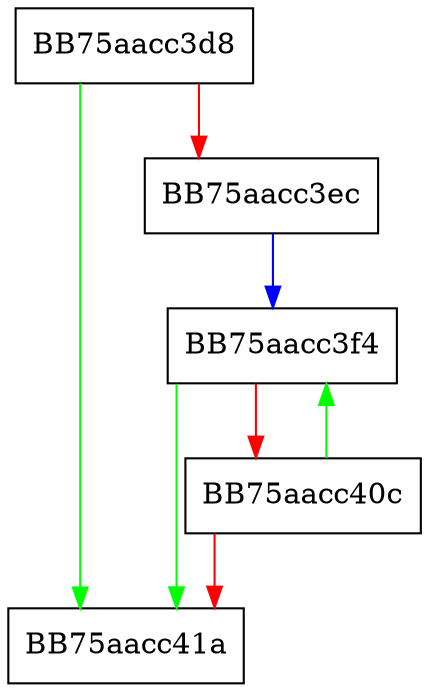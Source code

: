 digraph getVariableNumber {
  node [shape="box"];
  graph [splines=ortho];
  BB75aacc3d8 -> BB75aacc41a [color="green"];
  BB75aacc3d8 -> BB75aacc3ec [color="red"];
  BB75aacc3ec -> BB75aacc3f4 [color="blue"];
  BB75aacc3f4 -> BB75aacc41a [color="green"];
  BB75aacc3f4 -> BB75aacc40c [color="red"];
  BB75aacc40c -> BB75aacc3f4 [color="green"];
  BB75aacc40c -> BB75aacc41a [color="red"];
}